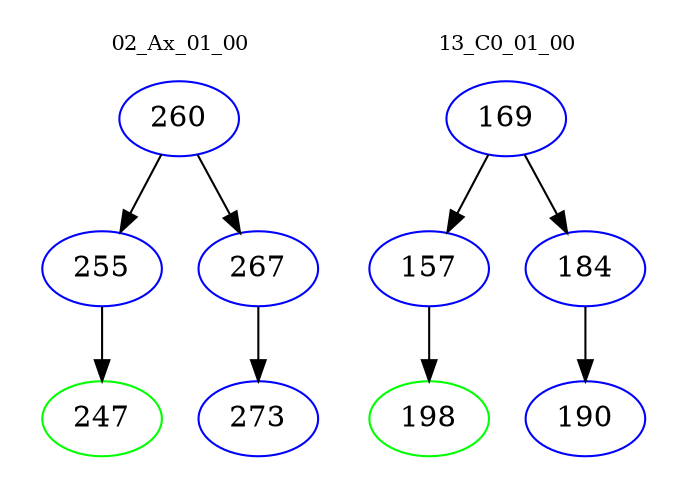 digraph{
subgraph cluster_0 {
color = white
label = "02_Ax_01_00";
fontsize=10;
T0_260 [label="260", color="blue"]
T0_260 -> T0_255 [color="black"]
T0_255 [label="255", color="blue"]
T0_255 -> T0_247 [color="black"]
T0_247 [label="247", color="green"]
T0_260 -> T0_267 [color="black"]
T0_267 [label="267", color="blue"]
T0_267 -> T0_273 [color="black"]
T0_273 [label="273", color="blue"]
}
subgraph cluster_1 {
color = white
label = "13_C0_01_00";
fontsize=10;
T1_169 [label="169", color="blue"]
T1_169 -> T1_157 [color="black"]
T1_157 [label="157", color="blue"]
T1_157 -> T1_198 [color="black"]
T1_198 [label="198", color="green"]
T1_169 -> T1_184 [color="black"]
T1_184 [label="184", color="blue"]
T1_184 -> T1_190 [color="black"]
T1_190 [label="190", color="blue"]
}
}

